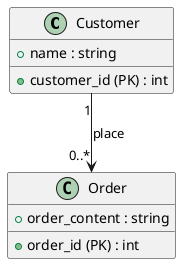 @startuml

' Define classes
class Customer {
    +customer_id (PK) : int
    +name : string
}

class Order {
    +order_id (PK) : int
    +order_content : string
}

' Relationships
Customer "1" --> "0..*" Order : place

@enduml